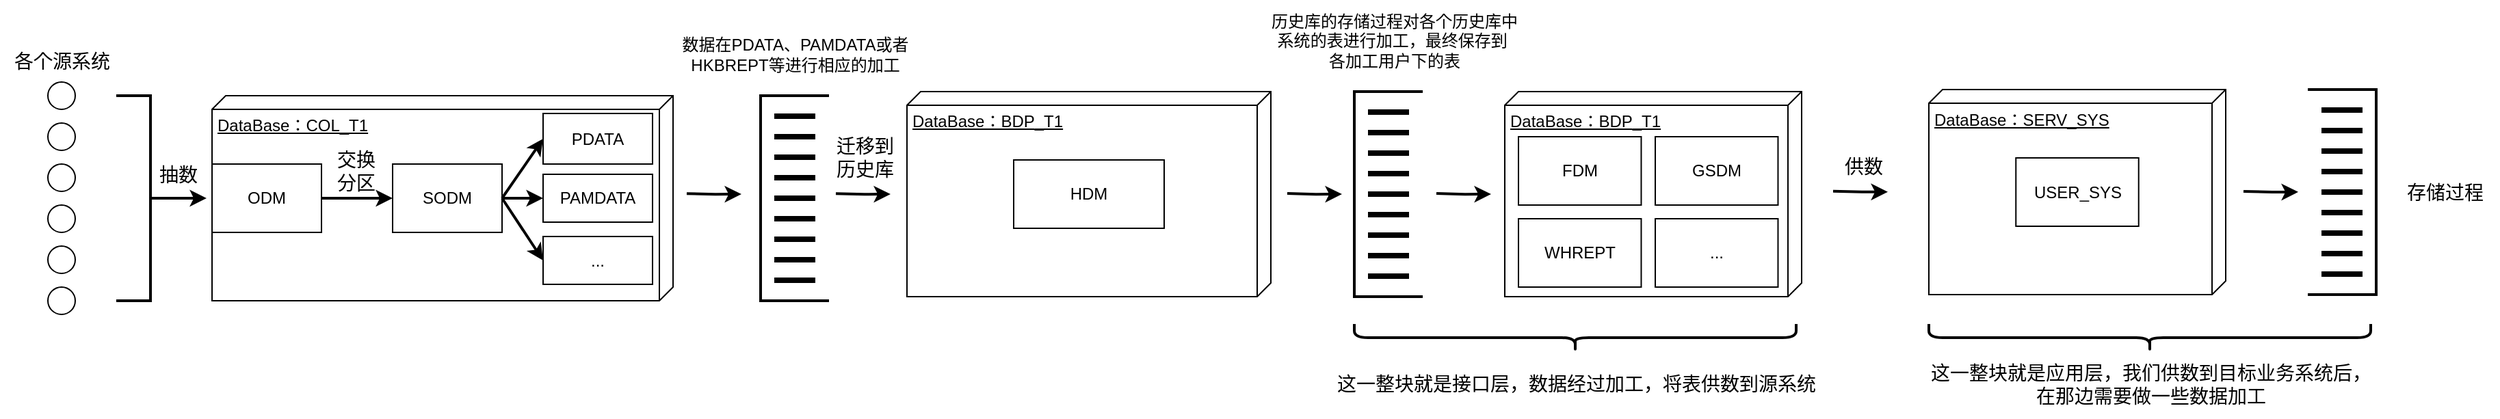 <mxfile version="24.8.3">
  <diagram name="第 1 页" id="tsvRAqcthMTCKlpshCGp">
    <mxGraphModel dx="1312" dy="294" grid="1" gridSize="10" guides="1" tooltips="1" connect="1" arrows="1" fold="1" page="1" pageScale="1" pageWidth="827" pageHeight="1169" math="0" shadow="0">
      <root>
        <mxCell id="0" />
        <mxCell id="1" parent="0" />
        <mxCell id="q4ocsyvTQyZ0I5FfIKR6-1" value="" style="group" vertex="1" connectable="0" parent="1">
          <mxGeometry x="610" y="87" width="217" height="150" as="geometry" />
        </mxCell>
        <mxCell id="q4ocsyvTQyZ0I5FfIKR6-2" value="DataBase：BDP&lt;span style=&quot;background-color: initial;&quot;&gt;_T1&lt;/span&gt;&lt;div&gt;&lt;div&gt;&lt;br&gt;&lt;/div&gt;&lt;/div&gt;" style="verticalAlign=top;align=left;spacingTop=8;spacingLeft=2;spacingRight=12;shape=cube;size=10;direction=south;fontStyle=4;html=1;whiteSpace=wrap;" vertex="1" parent="q4ocsyvTQyZ0I5FfIKR6-1">
          <mxGeometry width="217" height="150" as="geometry" />
        </mxCell>
        <mxCell id="q4ocsyvTQyZ0I5FfIKR6-3" value="FDM" style="html=1;whiteSpace=wrap;" vertex="1" parent="q4ocsyvTQyZ0I5FfIKR6-1">
          <mxGeometry x="10.002" y="33" width="89.737" height="50" as="geometry" />
        </mxCell>
        <mxCell id="q4ocsyvTQyZ0I5FfIKR6-60" value="GSDM" style="html=1;whiteSpace=wrap;" vertex="1" parent="q4ocsyvTQyZ0I5FfIKR6-1">
          <mxGeometry x="110.002" y="33" width="89.737" height="50" as="geometry" />
        </mxCell>
        <mxCell id="q4ocsyvTQyZ0I5FfIKR6-61" value="WHREPT" style="html=1;whiteSpace=wrap;" vertex="1" parent="q4ocsyvTQyZ0I5FfIKR6-1">
          <mxGeometry x="10.002" y="93" width="89.737" height="50" as="geometry" />
        </mxCell>
        <mxCell id="q4ocsyvTQyZ0I5FfIKR6-62" value="..." style="html=1;whiteSpace=wrap;" vertex="1" parent="q4ocsyvTQyZ0I5FfIKR6-1">
          <mxGeometry x="110.002" y="93" width="89.737" height="50" as="geometry" />
        </mxCell>
        <mxCell id="q4ocsyvTQyZ0I5FfIKR6-4" value="" style="ellipse;whiteSpace=wrap;html=1;aspect=fixed;" vertex="1" parent="1">
          <mxGeometry x="-455" y="170" width="20" height="20" as="geometry" />
        </mxCell>
        <mxCell id="q4ocsyvTQyZ0I5FfIKR6-5" value="" style="ellipse;whiteSpace=wrap;html=1;aspect=fixed;" vertex="1" parent="1">
          <mxGeometry x="-455" y="80" width="20" height="20" as="geometry" />
        </mxCell>
        <mxCell id="q4ocsyvTQyZ0I5FfIKR6-6" value="" style="ellipse;whiteSpace=wrap;html=1;aspect=fixed;" vertex="1" parent="1">
          <mxGeometry x="-455" y="140" width="20" height="20" as="geometry" />
        </mxCell>
        <mxCell id="q4ocsyvTQyZ0I5FfIKR6-7" value="" style="ellipse;whiteSpace=wrap;html=1;aspect=fixed;" vertex="1" parent="1">
          <mxGeometry x="-455" y="110" width="20" height="20" as="geometry" />
        </mxCell>
        <mxCell id="q4ocsyvTQyZ0I5FfIKR6-8" value="" style="ellipse;whiteSpace=wrap;html=1;aspect=fixed;" vertex="1" parent="1">
          <mxGeometry x="-455" y="200" width="20" height="20" as="geometry" />
        </mxCell>
        <mxCell id="q4ocsyvTQyZ0I5FfIKR6-9" value="" style="ellipse;whiteSpace=wrap;html=1;aspect=fixed;" vertex="1" parent="1">
          <mxGeometry x="-455" y="230" width="20" height="20" as="geometry" />
        </mxCell>
        <mxCell id="q4ocsyvTQyZ0I5FfIKR6-10" style="edgeStyle=orthogonalEdgeStyle;rounded=0;orthogonalLoop=1;jettySize=auto;html=1;exitX=0;exitY=0.5;exitDx=0;exitDy=0;exitPerimeter=0;strokeWidth=2;" edge="1" parent="1" source="q4ocsyvTQyZ0I5FfIKR6-13">
          <mxGeometry relative="1" as="geometry">
            <mxPoint x="-339" y="164.667" as="targetPoint" />
          </mxGeometry>
        </mxCell>
        <mxCell id="q4ocsyvTQyZ0I5FfIKR6-11" value="&lt;font style=&quot;font-size: 14px;&quot;&gt;各个源系统&lt;/font&gt;" style="text;html=1;align=center;verticalAlign=middle;resizable=0;points=[];autosize=1;strokeColor=none;fillColor=none;" vertex="1" parent="1">
          <mxGeometry x="-490" y="50" width="90" height="30" as="geometry" />
        </mxCell>
        <mxCell id="q4ocsyvTQyZ0I5FfIKR6-12" value="" style="group" vertex="1" connectable="0" parent="1">
          <mxGeometry x="-209" y="87" width="648" height="150" as="geometry" />
        </mxCell>
        <mxCell id="q4ocsyvTQyZ0I5FfIKR6-13" value="" style="strokeWidth=2;html=1;shape=mxgraph.flowchart.annotation_2;align=left;labelPosition=right;pointerEvents=1;rotation=-180;" vertex="1" parent="q4ocsyvTQyZ0I5FfIKR6-12">
          <mxGeometry x="-196" y="3" width="50" height="150" as="geometry" />
        </mxCell>
        <mxCell id="q4ocsyvTQyZ0I5FfIKR6-14" style="edgeStyle=orthogonalEdgeStyle;rounded=0;orthogonalLoop=1;jettySize=auto;html=1;exitX=0;exitY=0.5;exitDx=0;exitDy=0;exitPerimeter=0;strokeWidth=2;" edge="1" parent="q4ocsyvTQyZ0I5FfIKR6-12">
          <mxGeometry relative="1" as="geometry">
            <mxPoint x="370" y="75" as="targetPoint" />
            <mxPoint x="330" y="74.58" as="sourcePoint" />
          </mxGeometry>
        </mxCell>
        <mxCell id="q4ocsyvTQyZ0I5FfIKR6-15" value="" style="group" vertex="1" connectable="0" parent="q4ocsyvTQyZ0I5FfIKR6-12">
          <mxGeometry x="382" width="266" height="150" as="geometry" />
        </mxCell>
        <mxCell id="q4ocsyvTQyZ0I5FfIKR6-16" value="DataBase：BDP&lt;span style=&quot;background-color: initial;&quot;&gt;_T1&lt;/span&gt;&lt;div&gt;&lt;div&gt;&lt;br&gt;&lt;/div&gt;&lt;/div&gt;" style="verticalAlign=top;align=left;spacingTop=8;spacingLeft=2;spacingRight=12;shape=cube;size=10;direction=south;fontStyle=4;html=1;whiteSpace=wrap;" vertex="1" parent="q4ocsyvTQyZ0I5FfIKR6-15">
          <mxGeometry width="266" height="150" as="geometry" />
        </mxCell>
        <mxCell id="q4ocsyvTQyZ0I5FfIKR6-17" value="HDM" style="html=1;whiteSpace=wrap;" vertex="1" parent="q4ocsyvTQyZ0I5FfIKR6-15">
          <mxGeometry x="78" y="50" width="110" height="50" as="geometry" />
        </mxCell>
        <mxCell id="q4ocsyvTQyZ0I5FfIKR6-18" value="" style="group" vertex="1" connectable="0" parent="q4ocsyvTQyZ0I5FfIKR6-12">
          <mxGeometry x="-126" y="3" width="337" height="150" as="geometry" />
        </mxCell>
        <mxCell id="q4ocsyvTQyZ0I5FfIKR6-19" value="DataBase：COL_T1&lt;div&gt;&lt;br&gt;&lt;/div&gt;" style="verticalAlign=top;align=left;spacingTop=8;spacingLeft=2;spacingRight=12;shape=cube;size=10;direction=south;fontStyle=4;html=1;whiteSpace=wrap;" vertex="1" parent="q4ocsyvTQyZ0I5FfIKR6-18">
          <mxGeometry width="337" height="150" as="geometry" />
        </mxCell>
        <mxCell id="q4ocsyvTQyZ0I5FfIKR6-21" value="ODM" style="html=1;whiteSpace=wrap;" vertex="1" parent="q4ocsyvTQyZ0I5FfIKR6-18">
          <mxGeometry y="50" width="80" height="50" as="geometry" />
        </mxCell>
        <mxCell id="q4ocsyvTQyZ0I5FfIKR6-65" value="&lt;span style=&quot;font-size: 14px;&quot;&gt;交换&lt;/span&gt;&lt;div&gt;&lt;span style=&quot;font-size: 14px;&quot;&gt;分区&lt;/span&gt;&lt;/div&gt;" style="text;html=1;align=center;verticalAlign=middle;resizable=0;points=[];autosize=1;strokeColor=none;fillColor=none;" vertex="1" parent="q4ocsyvTQyZ0I5FfIKR6-18">
          <mxGeometry x="80" y="30" width="50" height="50" as="geometry" />
        </mxCell>
        <mxCell id="q4ocsyvTQyZ0I5FfIKR6-66" value="SODM" style="html=1;whiteSpace=wrap;" vertex="1" parent="q4ocsyvTQyZ0I5FfIKR6-18">
          <mxGeometry x="132" y="50" width="80" height="50" as="geometry" />
        </mxCell>
        <mxCell id="q4ocsyvTQyZ0I5FfIKR6-67" value="PDATA" style="html=1;whiteSpace=wrap;" vertex="1" parent="q4ocsyvTQyZ0I5FfIKR6-18">
          <mxGeometry x="242" y="13" width="80" height="37" as="geometry" />
        </mxCell>
        <mxCell id="q4ocsyvTQyZ0I5FfIKR6-68" value="PAMDATA" style="html=1;whiteSpace=wrap;" vertex="1" parent="q4ocsyvTQyZ0I5FfIKR6-18">
          <mxGeometry x="242" y="57.5" width="80" height="35" as="geometry" />
        </mxCell>
        <mxCell id="q4ocsyvTQyZ0I5FfIKR6-69" value="..." style="html=1;whiteSpace=wrap;" vertex="1" parent="q4ocsyvTQyZ0I5FfIKR6-18">
          <mxGeometry x="242" y="103" width="80" height="35" as="geometry" />
        </mxCell>
        <mxCell id="q4ocsyvTQyZ0I5FfIKR6-70" value="" style="endArrow=classic;html=1;rounded=0;exitX=1;exitY=0.5;exitDx=0;exitDy=0;entryX=0;entryY=0.5;entryDx=0;entryDy=0;strokeWidth=2;" edge="1" parent="q4ocsyvTQyZ0I5FfIKR6-18" source="q4ocsyvTQyZ0I5FfIKR6-66" target="q4ocsyvTQyZ0I5FfIKR6-67">
          <mxGeometry width="50" height="50" relative="1" as="geometry">
            <mxPoint x="402" y="213" as="sourcePoint" />
            <mxPoint x="452" y="163" as="targetPoint" />
          </mxGeometry>
        </mxCell>
        <mxCell id="q4ocsyvTQyZ0I5FfIKR6-71" value="" style="endArrow=classic;html=1;rounded=0;exitX=1;exitY=0.5;exitDx=0;exitDy=0;entryX=0;entryY=0.5;entryDx=0;entryDy=0;strokeWidth=2;" edge="1" parent="q4ocsyvTQyZ0I5FfIKR6-18" source="q4ocsyvTQyZ0I5FfIKR6-66" target="q4ocsyvTQyZ0I5FfIKR6-68">
          <mxGeometry width="50" height="50" relative="1" as="geometry">
            <mxPoint x="272" y="293" as="sourcePoint" />
            <mxPoint x="322" y="243" as="targetPoint" />
          </mxGeometry>
        </mxCell>
        <mxCell id="q4ocsyvTQyZ0I5FfIKR6-72" value="" style="endArrow=classic;html=1;rounded=0;exitX=1;exitY=0.5;exitDx=0;exitDy=0;entryX=0;entryY=0.5;entryDx=0;entryDy=0;strokeWidth=2;" edge="1" parent="q4ocsyvTQyZ0I5FfIKR6-18" source="q4ocsyvTQyZ0I5FfIKR6-66" target="q4ocsyvTQyZ0I5FfIKR6-69">
          <mxGeometry width="50" height="50" relative="1" as="geometry">
            <mxPoint x="252" y="303" as="sourcePoint" />
            <mxPoint x="302" y="253" as="targetPoint" />
          </mxGeometry>
        </mxCell>
        <mxCell id="q4ocsyvTQyZ0I5FfIKR6-104" value="" style="endArrow=classic;html=1;rounded=0;exitX=1;exitY=0.5;exitDx=0;exitDy=0;entryX=0;entryY=0.5;entryDx=0;entryDy=0;strokeWidth=2;" edge="1" parent="q4ocsyvTQyZ0I5FfIKR6-18" source="q4ocsyvTQyZ0I5FfIKR6-21" target="q4ocsyvTQyZ0I5FfIKR6-66">
          <mxGeometry width="50" height="50" relative="1" as="geometry">
            <mxPoint x="65" y="190" as="sourcePoint" />
            <mxPoint x="115" y="140" as="targetPoint" />
          </mxGeometry>
        </mxCell>
        <mxCell id="q4ocsyvTQyZ0I5FfIKR6-23" value="&lt;font style=&quot;font-size: 14px;&quot;&gt;抽数&lt;/font&gt;" style="text;html=1;align=center;verticalAlign=middle;resizable=0;points=[];autosize=1;strokeColor=none;fillColor=none;" vertex="1" parent="q4ocsyvTQyZ0I5FfIKR6-12">
          <mxGeometry x="-176" y="46" width="50" height="30" as="geometry" />
        </mxCell>
        <mxCell id="q4ocsyvTQyZ0I5FfIKR6-24" value="&lt;font style=&quot;font-size: 14px;&quot;&gt;迁移到&lt;/font&gt;&lt;div&gt;&lt;font style=&quot;font-size: 14px;&quot;&gt;历史库&lt;/font&gt;&lt;/div&gt;" style="text;html=1;align=center;verticalAlign=middle;resizable=0;points=[];autosize=1;strokeColor=none;fillColor=none;" vertex="1" parent="q4ocsyvTQyZ0I5FfIKR6-12">
          <mxGeometry x="316" y="23" width="70" height="50" as="geometry" />
        </mxCell>
        <mxCell id="q4ocsyvTQyZ0I5FfIKR6-100" style="edgeStyle=orthogonalEdgeStyle;rounded=0;orthogonalLoop=1;jettySize=auto;html=1;exitX=0;exitY=0.5;exitDx=0;exitDy=0;exitPerimeter=0;strokeWidth=2;" edge="1" parent="q4ocsyvTQyZ0I5FfIKR6-12">
          <mxGeometry relative="1" as="geometry">
            <mxPoint x="261" y="75" as="targetPoint" />
            <mxPoint x="221" y="74.58" as="sourcePoint" />
          </mxGeometry>
        </mxCell>
        <mxCell id="q4ocsyvTQyZ0I5FfIKR6-25" value="历史库的存储过程&lt;span style=&quot;background-color: initial;&quot;&gt;对各个历史库中&lt;/span&gt;&lt;div&gt;&lt;span style=&quot;background-color: initial;&quot;&gt;系统&lt;/span&gt;&lt;span style=&quot;background-color: initial;&quot;&gt;的表进行&lt;/span&gt;&lt;span style=&quot;background-color: initial;&quot;&gt;加工，&lt;/span&gt;&lt;span style=&quot;background-color: initial;&quot;&gt;最终保存到&amp;nbsp;&lt;/span&gt;&lt;div&gt;&lt;span style=&quot;background-color: initial;&quot;&gt;各加工用户下的表&lt;/span&gt;&lt;/div&gt;&lt;/div&gt;" style="text;html=1;align=center;verticalAlign=middle;resizable=0;points=[];autosize=1;strokeColor=none;fillColor=none;" vertex="1" parent="1">
          <mxGeometry x="429" y="20" width="200" height="60" as="geometry" />
        </mxCell>
        <mxCell id="q4ocsyvTQyZ0I5FfIKR6-27" value="" style="group" vertex="1" connectable="0" parent="1">
          <mxGeometry x="500" y="87" width="50" height="150" as="geometry" />
        </mxCell>
        <mxCell id="q4ocsyvTQyZ0I5FfIKR6-28" value="" style="strokeWidth=2;html=1;shape=mxgraph.flowchart.annotation_1;align=left;pointerEvents=1;" vertex="1" parent="q4ocsyvTQyZ0I5FfIKR6-27">
          <mxGeometry width="50" height="150" as="geometry" />
        </mxCell>
        <mxCell id="q4ocsyvTQyZ0I5FfIKR6-29" value="" style="line;strokeWidth=4;html=1;perimeter=backbonePerimeter;points=[];outlineConnect=0;" vertex="1" parent="q4ocsyvTQyZ0I5FfIKR6-27">
          <mxGeometry x="10" y="10" width="30" height="10" as="geometry" />
        </mxCell>
        <mxCell id="q4ocsyvTQyZ0I5FfIKR6-30" value="" style="line;strokeWidth=4;html=1;perimeter=backbonePerimeter;points=[];outlineConnect=0;flipH=1;flipV=1;" vertex="1" parent="q4ocsyvTQyZ0I5FfIKR6-27">
          <mxGeometry x="10" y="25" width="30" height="10" as="geometry" />
        </mxCell>
        <mxCell id="q4ocsyvTQyZ0I5FfIKR6-31" value="" style="line;strokeWidth=4;html=1;perimeter=backbonePerimeter;points=[];outlineConnect=0;flipH=1;flipV=1;" vertex="1" parent="q4ocsyvTQyZ0I5FfIKR6-27">
          <mxGeometry x="10" y="40" width="30" height="10" as="geometry" />
        </mxCell>
        <mxCell id="q4ocsyvTQyZ0I5FfIKR6-32" value="" style="line;strokeWidth=4;html=1;perimeter=backbonePerimeter;points=[];outlineConnect=0;flipH=1;flipV=1;" vertex="1" parent="q4ocsyvTQyZ0I5FfIKR6-27">
          <mxGeometry x="10" y="55" width="30" height="10" as="geometry" />
        </mxCell>
        <mxCell id="q4ocsyvTQyZ0I5FfIKR6-33" value="" style="line;strokeWidth=4;html=1;perimeter=backbonePerimeter;points=[];outlineConnect=0;flipH=1;flipV=1;" vertex="1" parent="q4ocsyvTQyZ0I5FfIKR6-27">
          <mxGeometry x="10" y="70" width="30" height="10" as="geometry" />
        </mxCell>
        <mxCell id="q4ocsyvTQyZ0I5FfIKR6-34" value="" style="line;strokeWidth=4;html=1;perimeter=backbonePerimeter;points=[];outlineConnect=0;flipH=1;flipV=1;" vertex="1" parent="q4ocsyvTQyZ0I5FfIKR6-27">
          <mxGeometry x="10" y="85" width="30" height="10" as="geometry" />
        </mxCell>
        <mxCell id="q4ocsyvTQyZ0I5FfIKR6-35" value="" style="line;strokeWidth=4;html=1;perimeter=backbonePerimeter;points=[];outlineConnect=0;flipH=1;flipV=1;" vertex="1" parent="q4ocsyvTQyZ0I5FfIKR6-27">
          <mxGeometry x="10" y="100" width="30" height="10" as="geometry" />
        </mxCell>
        <mxCell id="q4ocsyvTQyZ0I5FfIKR6-36" value="" style="line;strokeWidth=4;html=1;perimeter=backbonePerimeter;points=[];outlineConnect=0;flipH=1;flipV=1;" vertex="1" parent="q4ocsyvTQyZ0I5FfIKR6-27">
          <mxGeometry x="10" y="115" width="30" height="10" as="geometry" />
        </mxCell>
        <mxCell id="q4ocsyvTQyZ0I5FfIKR6-37" value="" style="line;strokeWidth=4;html=1;perimeter=backbonePerimeter;points=[];outlineConnect=0;flipH=1;flipV=1;" vertex="1" parent="q4ocsyvTQyZ0I5FfIKR6-27">
          <mxGeometry x="10" y="130" width="30" height="10" as="geometry" />
        </mxCell>
        <mxCell id="q4ocsyvTQyZ0I5FfIKR6-38" style="edgeStyle=orthogonalEdgeStyle;rounded=0;orthogonalLoop=1;jettySize=auto;html=1;exitX=0;exitY=0.5;exitDx=0;exitDy=0;exitPerimeter=0;strokeWidth=2;" edge="1" parent="1">
          <mxGeometry relative="1" as="geometry">
            <mxPoint x="600.0" y="161.97" as="targetPoint" />
            <mxPoint x="560.0" y="161.55" as="sourcePoint" />
          </mxGeometry>
        </mxCell>
        <mxCell id="q4ocsyvTQyZ0I5FfIKR6-39" value="" style="shape=curlyBracket;whiteSpace=wrap;html=1;rounded=1;labelPosition=left;verticalLabelPosition=middle;align=right;verticalAlign=middle;rotation=-90;strokeWidth=2;" vertex="1" parent="1">
          <mxGeometry x="651.5" y="105.5" width="20" height="323" as="geometry" />
        </mxCell>
        <mxCell id="q4ocsyvTQyZ0I5FfIKR6-40" value="" style="group" vertex="1" connectable="0" parent="1">
          <mxGeometry x="920" y="85.5" width="217" height="150" as="geometry" />
        </mxCell>
        <mxCell id="q4ocsyvTQyZ0I5FfIKR6-41" value="DataBase：SERV_SYS&lt;div&gt;&lt;div&gt;&lt;br&gt;&lt;/div&gt;&lt;/div&gt;" style="verticalAlign=top;align=left;spacingTop=8;spacingLeft=2;spacingRight=12;shape=cube;size=10;direction=south;fontStyle=4;html=1;whiteSpace=wrap;" vertex="1" parent="q4ocsyvTQyZ0I5FfIKR6-40">
          <mxGeometry width="217" height="150" as="geometry" />
        </mxCell>
        <mxCell id="q4ocsyvTQyZ0I5FfIKR6-42" value="USER_SYS" style="html=1;whiteSpace=wrap;" vertex="1" parent="q4ocsyvTQyZ0I5FfIKR6-40">
          <mxGeometry x="63.632" y="50" width="89.737" height="50" as="geometry" />
        </mxCell>
        <mxCell id="q4ocsyvTQyZ0I5FfIKR6-43" value="" style="group;rotation=-180;" vertex="1" connectable="0" parent="1">
          <mxGeometry x="1197" y="85.5" width="50" height="150" as="geometry" />
        </mxCell>
        <mxCell id="q4ocsyvTQyZ0I5FfIKR6-44" value="" style="strokeWidth=2;html=1;shape=mxgraph.flowchart.annotation_1;align=left;pointerEvents=1;rotation=-180;" vertex="1" parent="q4ocsyvTQyZ0I5FfIKR6-43">
          <mxGeometry width="50" height="150" as="geometry" />
        </mxCell>
        <mxCell id="q4ocsyvTQyZ0I5FfIKR6-45" value="" style="line;strokeWidth=4;html=1;perimeter=backbonePerimeter;points=[];outlineConnect=0;rotation=-180;" vertex="1" parent="q4ocsyvTQyZ0I5FfIKR6-43">
          <mxGeometry x="10" y="130" width="30" height="10" as="geometry" />
        </mxCell>
        <mxCell id="q4ocsyvTQyZ0I5FfIKR6-46" value="" style="line;strokeWidth=4;html=1;perimeter=backbonePerimeter;points=[];outlineConnect=0;flipH=1;flipV=1;rotation=-180;" vertex="1" parent="q4ocsyvTQyZ0I5FfIKR6-43">
          <mxGeometry x="10" y="115" width="30" height="10" as="geometry" />
        </mxCell>
        <mxCell id="q4ocsyvTQyZ0I5FfIKR6-47" value="" style="line;strokeWidth=4;html=1;perimeter=backbonePerimeter;points=[];outlineConnect=0;flipH=1;flipV=1;rotation=-180;" vertex="1" parent="q4ocsyvTQyZ0I5FfIKR6-43">
          <mxGeometry x="10" y="100" width="30" height="10" as="geometry" />
        </mxCell>
        <mxCell id="q4ocsyvTQyZ0I5FfIKR6-48" value="" style="line;strokeWidth=4;html=1;perimeter=backbonePerimeter;points=[];outlineConnect=0;flipH=1;flipV=1;rotation=-180;" vertex="1" parent="q4ocsyvTQyZ0I5FfIKR6-43">
          <mxGeometry x="10" y="85" width="30" height="10" as="geometry" />
        </mxCell>
        <mxCell id="q4ocsyvTQyZ0I5FfIKR6-49" value="" style="line;strokeWidth=4;html=1;perimeter=backbonePerimeter;points=[];outlineConnect=0;flipH=1;flipV=1;rotation=-180;" vertex="1" parent="q4ocsyvTQyZ0I5FfIKR6-43">
          <mxGeometry x="10" y="70" width="30" height="10" as="geometry" />
        </mxCell>
        <mxCell id="q4ocsyvTQyZ0I5FfIKR6-50" value="" style="line;strokeWidth=4;html=1;perimeter=backbonePerimeter;points=[];outlineConnect=0;flipH=1;flipV=1;rotation=-180;" vertex="1" parent="q4ocsyvTQyZ0I5FfIKR6-43">
          <mxGeometry x="10" y="55" width="30" height="10" as="geometry" />
        </mxCell>
        <mxCell id="q4ocsyvTQyZ0I5FfIKR6-51" value="" style="line;strokeWidth=4;html=1;perimeter=backbonePerimeter;points=[];outlineConnect=0;flipH=1;flipV=1;rotation=-180;" vertex="1" parent="q4ocsyvTQyZ0I5FfIKR6-43">
          <mxGeometry x="10" y="40" width="30" height="10" as="geometry" />
        </mxCell>
        <mxCell id="q4ocsyvTQyZ0I5FfIKR6-52" value="" style="line;strokeWidth=4;html=1;perimeter=backbonePerimeter;points=[];outlineConnect=0;flipH=1;flipV=1;rotation=-180;" vertex="1" parent="q4ocsyvTQyZ0I5FfIKR6-43">
          <mxGeometry x="10" y="25" width="30" height="10" as="geometry" />
        </mxCell>
        <mxCell id="q4ocsyvTQyZ0I5FfIKR6-53" value="" style="line;strokeWidth=4;html=1;perimeter=backbonePerimeter;points=[];outlineConnect=0;flipH=1;flipV=1;rotation=-180;" vertex="1" parent="q4ocsyvTQyZ0I5FfIKR6-43">
          <mxGeometry x="10" y="10" width="30" height="10" as="geometry" />
        </mxCell>
        <mxCell id="q4ocsyvTQyZ0I5FfIKR6-54" value="" style="shape=curlyBracket;whiteSpace=wrap;html=1;rounded=1;labelPosition=left;verticalLabelPosition=middle;align=right;verticalAlign=middle;rotation=-90;strokeWidth=2;" vertex="1" parent="1">
          <mxGeometry x="1071.5" y="105.5" width="20" height="323" as="geometry" />
        </mxCell>
        <mxCell id="q4ocsyvTQyZ0I5FfIKR6-55" value="&lt;font style=&quot;font-size: 14px;&quot;&gt;这一整块就是应用层，我们供数到目标业务系统后，&lt;/font&gt;&lt;div&gt;&lt;font style=&quot;font-size: 14px;&quot;&gt;在那边需要做一些数据加工&lt;/font&gt;&lt;/div&gt;" style="text;html=1;align=center;verticalAlign=middle;resizable=0;points=[];autosize=1;strokeColor=none;fillColor=none;" vertex="1" parent="1">
          <mxGeometry x="906.5" y="275.5" width="350" height="50" as="geometry" />
        </mxCell>
        <mxCell id="q4ocsyvTQyZ0I5FfIKR6-56" style="edgeStyle=orthogonalEdgeStyle;rounded=0;orthogonalLoop=1;jettySize=auto;html=1;exitX=0;exitY=0.5;exitDx=0;exitDy=0;exitPerimeter=0;strokeWidth=2;" edge="1" parent="1">
          <mxGeometry relative="1" as="geometry">
            <mxPoint x="1190.0" y="160.42" as="targetPoint" />
            <mxPoint x="1150.0" y="160" as="sourcePoint" />
          </mxGeometry>
        </mxCell>
        <mxCell id="q4ocsyvTQyZ0I5FfIKR6-57" value="&lt;font style=&quot;font-size: 14px;&quot;&gt;存储过程&lt;/font&gt;" style="text;html=1;align=center;verticalAlign=middle;resizable=0;points=[];autosize=1;strokeColor=none;fillColor=none;" vertex="1" parent="1">
          <mxGeometry x="1256.5" y="145.5" width="80" height="30" as="geometry" />
        </mxCell>
        <mxCell id="q4ocsyvTQyZ0I5FfIKR6-58" value="&lt;span style=&quot;font-size: 14px; background-color: rgb(255, 255, 255);&quot;&gt;这一整块就是接口层，数据经过加工，将表供数到源系统&lt;/span&gt;" style="text;html=1;align=center;verticalAlign=middle;resizable=0;points=[];autosize=1;strokeColor=none;fillColor=none;" vertex="1" parent="1">
          <mxGeometry x="476.5" y="285.5" width="370" height="30" as="geometry" />
        </mxCell>
        <mxCell id="q4ocsyvTQyZ0I5FfIKR6-59" style="edgeStyle=orthogonalEdgeStyle;rounded=0;orthogonalLoop=1;jettySize=auto;html=1;exitX=0;exitY=0.5;exitDx=0;exitDy=0;exitPerimeter=0;strokeWidth=2;" edge="1" parent="1">
          <mxGeometry relative="1" as="geometry">
            <mxPoint x="890.0" y="160.33" as="targetPoint" />
            <mxPoint x="850.0" y="159.91" as="sourcePoint" />
          </mxGeometry>
        </mxCell>
        <mxCell id="q4ocsyvTQyZ0I5FfIKR6-64" value="&lt;span style=&quot;font-size: 14px;&quot;&gt;供数&lt;/span&gt;" style="text;html=1;align=center;verticalAlign=middle;resizable=0;points=[];autosize=1;strokeColor=none;fillColor=none;" vertex="1" parent="1">
          <mxGeometry x="846.5" y="127" width="50" height="30" as="geometry" />
        </mxCell>
        <mxCell id="q4ocsyvTQyZ0I5FfIKR6-74" value="" style="group" vertex="1" connectable="0" parent="1">
          <mxGeometry x="66" y="90" width="50" height="150" as="geometry" />
        </mxCell>
        <mxCell id="q4ocsyvTQyZ0I5FfIKR6-75" value="" style="strokeWidth=2;html=1;shape=mxgraph.flowchart.annotation_1;align=left;pointerEvents=1;" vertex="1" parent="q4ocsyvTQyZ0I5FfIKR6-74">
          <mxGeometry width="50" height="150" as="geometry" />
        </mxCell>
        <mxCell id="q4ocsyvTQyZ0I5FfIKR6-76" value="" style="line;strokeWidth=4;html=1;perimeter=backbonePerimeter;points=[];outlineConnect=0;" vertex="1" parent="q4ocsyvTQyZ0I5FfIKR6-74">
          <mxGeometry x="10" y="10" width="30" height="10" as="geometry" />
        </mxCell>
        <mxCell id="q4ocsyvTQyZ0I5FfIKR6-77" value="" style="line;strokeWidth=4;html=1;perimeter=backbonePerimeter;points=[];outlineConnect=0;flipH=1;flipV=1;" vertex="1" parent="q4ocsyvTQyZ0I5FfIKR6-74">
          <mxGeometry x="10" y="25" width="30" height="10" as="geometry" />
        </mxCell>
        <mxCell id="q4ocsyvTQyZ0I5FfIKR6-78" value="" style="line;strokeWidth=4;html=1;perimeter=backbonePerimeter;points=[];outlineConnect=0;flipH=1;flipV=1;" vertex="1" parent="q4ocsyvTQyZ0I5FfIKR6-74">
          <mxGeometry x="10" y="40" width="30" height="10" as="geometry" />
        </mxCell>
        <mxCell id="q4ocsyvTQyZ0I5FfIKR6-79" value="" style="line;strokeWidth=4;html=1;perimeter=backbonePerimeter;points=[];outlineConnect=0;flipH=1;flipV=1;" vertex="1" parent="q4ocsyvTQyZ0I5FfIKR6-74">
          <mxGeometry x="10" y="55" width="30" height="10" as="geometry" />
        </mxCell>
        <mxCell id="q4ocsyvTQyZ0I5FfIKR6-80" value="" style="line;strokeWidth=4;html=1;perimeter=backbonePerimeter;points=[];outlineConnect=0;flipH=1;flipV=1;" vertex="1" parent="q4ocsyvTQyZ0I5FfIKR6-74">
          <mxGeometry x="10" y="70" width="30" height="10" as="geometry" />
        </mxCell>
        <mxCell id="q4ocsyvTQyZ0I5FfIKR6-81" value="" style="line;strokeWidth=4;html=1;perimeter=backbonePerimeter;points=[];outlineConnect=0;flipH=1;flipV=1;" vertex="1" parent="q4ocsyvTQyZ0I5FfIKR6-74">
          <mxGeometry x="10" y="85" width="30" height="10" as="geometry" />
        </mxCell>
        <mxCell id="q4ocsyvTQyZ0I5FfIKR6-82" value="" style="line;strokeWidth=4;html=1;perimeter=backbonePerimeter;points=[];outlineConnect=0;flipH=1;flipV=1;" vertex="1" parent="q4ocsyvTQyZ0I5FfIKR6-74">
          <mxGeometry x="10" y="100" width="30" height="10" as="geometry" />
        </mxCell>
        <mxCell id="q4ocsyvTQyZ0I5FfIKR6-83" value="" style="line;strokeWidth=4;html=1;perimeter=backbonePerimeter;points=[];outlineConnect=0;flipH=1;flipV=1;" vertex="1" parent="q4ocsyvTQyZ0I5FfIKR6-74">
          <mxGeometry x="10" y="115" width="30" height="10" as="geometry" />
        </mxCell>
        <mxCell id="q4ocsyvTQyZ0I5FfIKR6-84" value="" style="line;strokeWidth=4;html=1;perimeter=backbonePerimeter;points=[];outlineConnect=0;flipH=1;flipV=1;" vertex="1" parent="q4ocsyvTQyZ0I5FfIKR6-74">
          <mxGeometry x="10" y="130" width="30" height="10" as="geometry" />
        </mxCell>
        <mxCell id="q4ocsyvTQyZ0I5FfIKR6-99" value="数据在PDATA、PAMDATA或者&lt;div&gt;HKBREPT等进行相应的加工&lt;/div&gt;" style="text;html=1;align=center;verticalAlign=middle;resizable=0;points=[];autosize=1;strokeColor=none;fillColor=none;" vertex="1" parent="1">
          <mxGeometry x="-4" y="40" width="190" height="40" as="geometry" />
        </mxCell>
        <mxCell id="q4ocsyvTQyZ0I5FfIKR6-102" style="edgeStyle=orthogonalEdgeStyle;rounded=0;orthogonalLoop=1;jettySize=auto;html=1;exitX=0;exitY=0.5;exitDx=0;exitDy=0;exitPerimeter=0;strokeWidth=2;" edge="1" parent="1">
          <mxGeometry relative="1" as="geometry">
            <mxPoint x="491.0" y="161.97" as="targetPoint" />
            <mxPoint x="451.0" y="161.55" as="sourcePoint" />
          </mxGeometry>
        </mxCell>
      </root>
    </mxGraphModel>
  </diagram>
</mxfile>
